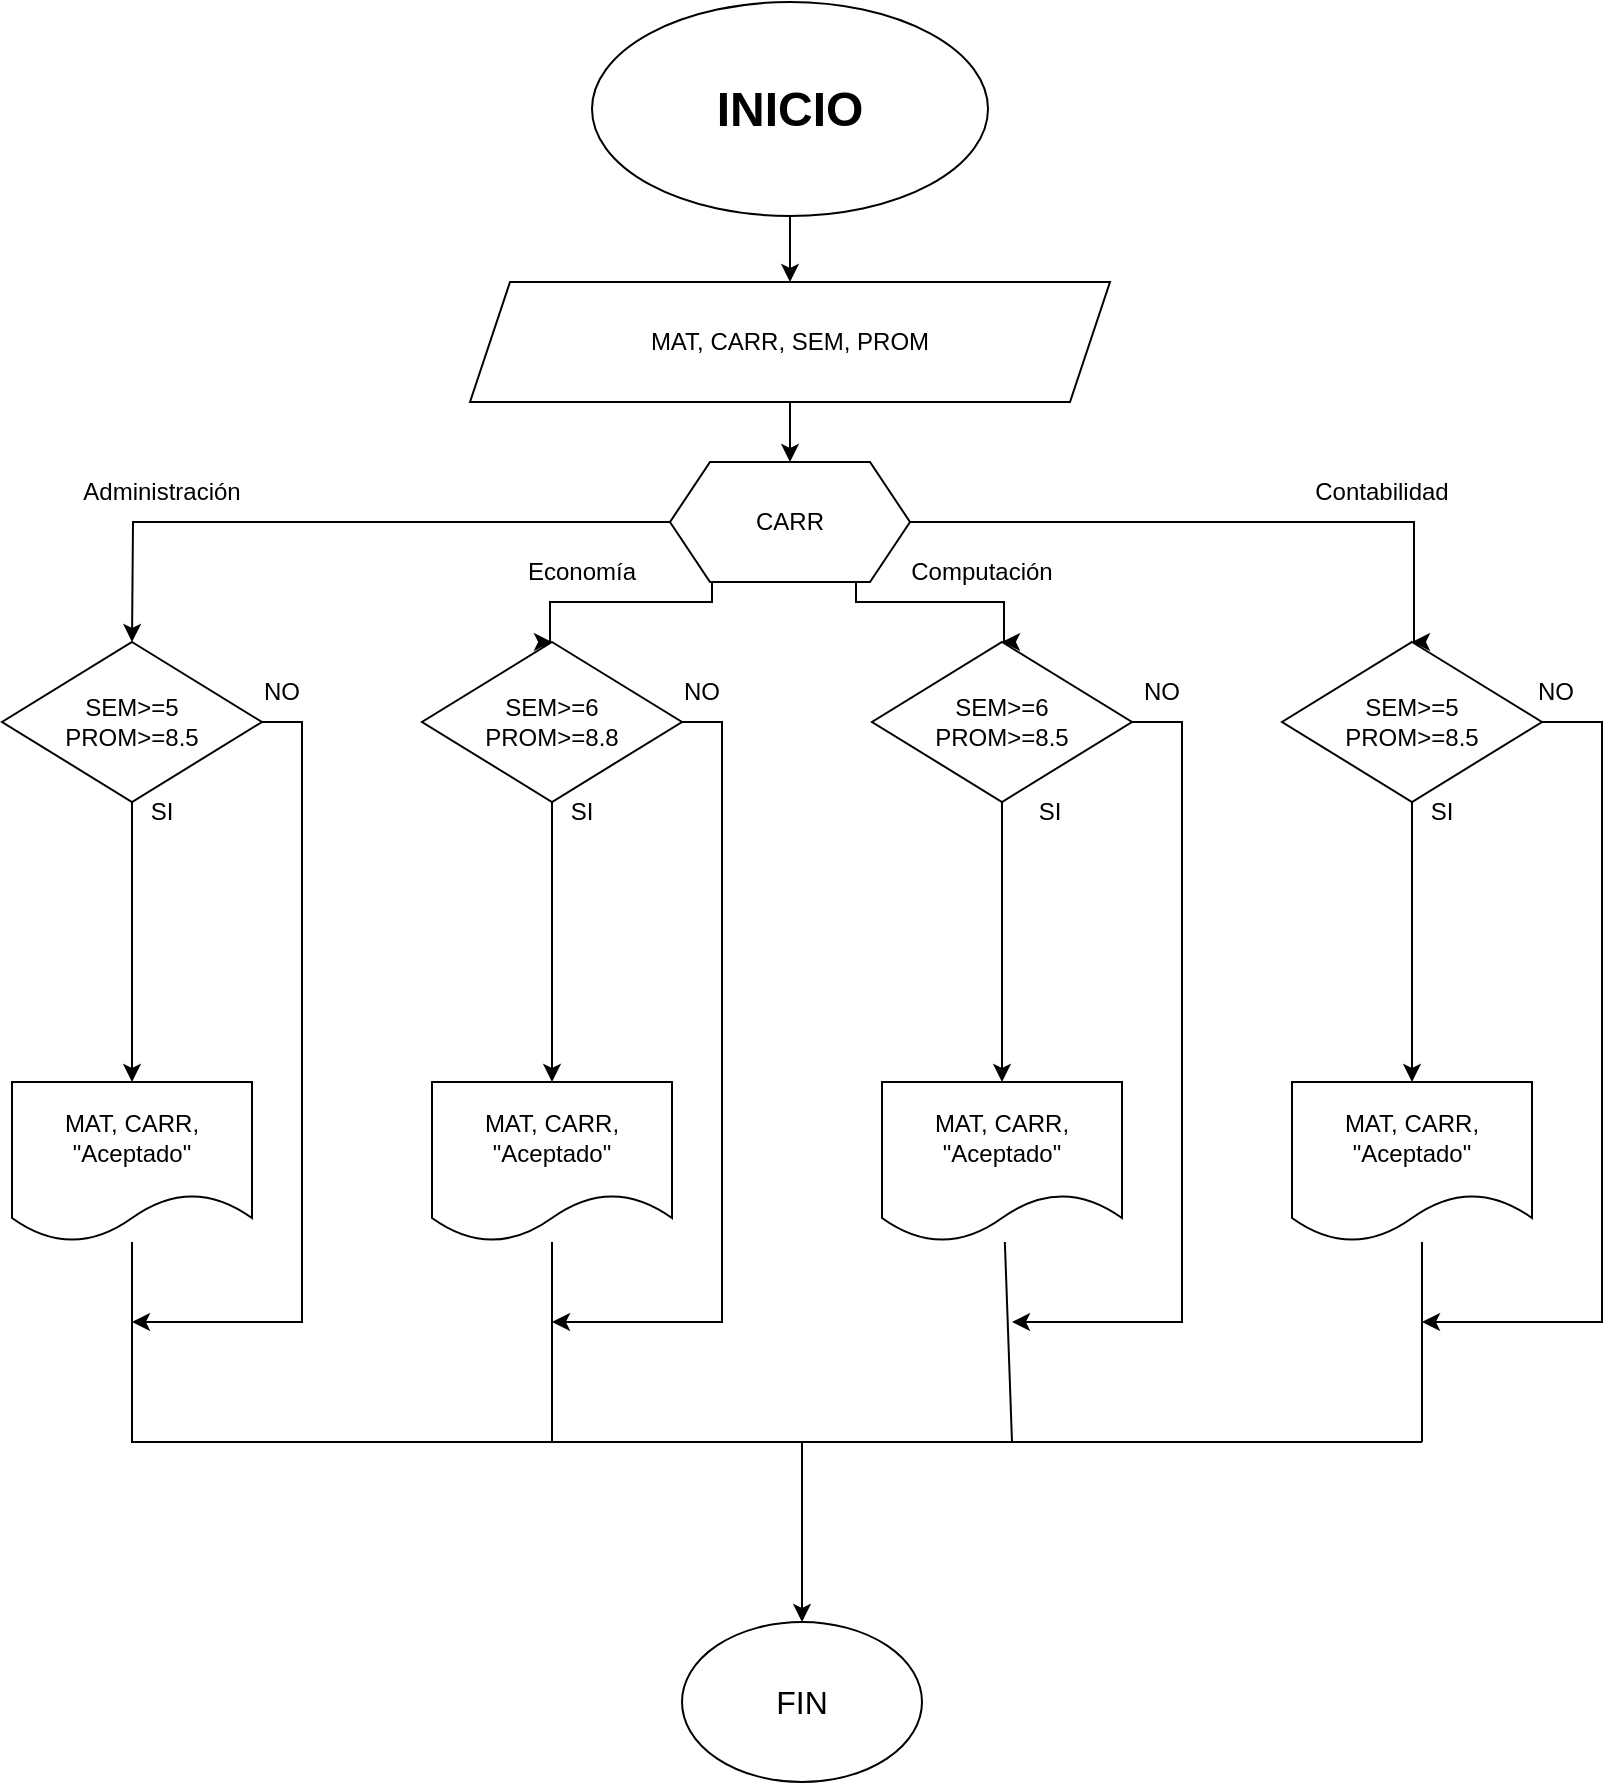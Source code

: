 <mxfile version="24.2.5" type="github">
  <diagram name="Página-1" id="yS_eAP_OSwiDUUU2f3c4">
    <mxGraphModel dx="996" dy="581" grid="1" gridSize="10" guides="1" tooltips="1" connect="1" arrows="1" fold="1" page="1" pageScale="1" pageWidth="827" pageHeight="1169" math="0" shadow="0">
      <root>
        <mxCell id="0" />
        <mxCell id="1" parent="0" />
        <mxCell id="mtXjC4J_1zDrILZFaTXk-8" value="" style="edgeStyle=orthogonalEdgeStyle;rounded=0;orthogonalLoop=1;jettySize=auto;html=1;" edge="1" parent="1" source="mtXjC4J_1zDrILZFaTXk-2" target="mtXjC4J_1zDrILZFaTXk-7">
          <mxGeometry relative="1" as="geometry" />
        </mxCell>
        <mxCell id="mtXjC4J_1zDrILZFaTXk-2" value="&lt;h1&gt;INICIO&lt;/h1&gt;" style="ellipse;whiteSpace=wrap;html=1;" vertex="1" parent="1">
          <mxGeometry x="315" y="10" width="198" height="107" as="geometry" />
        </mxCell>
        <mxCell id="mtXjC4J_1zDrILZFaTXk-13" value="" style="edgeStyle=orthogonalEdgeStyle;rounded=0;orthogonalLoop=1;jettySize=auto;html=1;" edge="1" parent="1" source="mtXjC4J_1zDrILZFaTXk-7" target="mtXjC4J_1zDrILZFaTXk-12">
          <mxGeometry relative="1" as="geometry" />
        </mxCell>
        <mxCell id="mtXjC4J_1zDrILZFaTXk-7" value="MAT, CARR, SEM, PROM" style="shape=parallelogram;perimeter=parallelogramPerimeter;whiteSpace=wrap;html=1;fixedSize=1;" vertex="1" parent="1">
          <mxGeometry x="254" y="150" width="320" height="60" as="geometry" />
        </mxCell>
        <mxCell id="mtXjC4J_1zDrILZFaTXk-15" value="" style="edgeStyle=orthogonalEdgeStyle;rounded=0;orthogonalLoop=1;jettySize=auto;html=1;" edge="1" parent="1" source="mtXjC4J_1zDrILZFaTXk-12">
          <mxGeometry relative="1" as="geometry">
            <mxPoint x="725" y="330" as="targetPoint" />
            <Array as="points">
              <mxPoint x="726" y="270" />
            </Array>
          </mxGeometry>
        </mxCell>
        <mxCell id="mtXjC4J_1zDrILZFaTXk-18" value="" style="edgeStyle=orthogonalEdgeStyle;rounded=0;orthogonalLoop=1;jettySize=auto;html=1;" edge="1" parent="1" source="mtXjC4J_1zDrILZFaTXk-12">
          <mxGeometry relative="1" as="geometry">
            <mxPoint x="85" y="330" as="targetPoint" />
          </mxGeometry>
        </mxCell>
        <mxCell id="mtXjC4J_1zDrILZFaTXk-19" style="edgeStyle=orthogonalEdgeStyle;rounded=0;orthogonalLoop=1;jettySize=auto;html=1;exitX=0.175;exitY=0.983;exitDx=0;exitDy=0;exitPerimeter=0;entryX=0.5;entryY=0;entryDx=0;entryDy=0;" edge="1" parent="1" source="mtXjC4J_1zDrILZFaTXk-12">
          <mxGeometry relative="1" as="geometry">
            <mxPoint x="295" y="330" as="targetPoint" />
            <Array as="points">
              <mxPoint x="375" y="310" />
              <mxPoint x="294" y="310" />
            </Array>
          </mxGeometry>
        </mxCell>
        <mxCell id="mtXjC4J_1zDrILZFaTXk-20" style="edgeStyle=orthogonalEdgeStyle;rounded=0;orthogonalLoop=1;jettySize=auto;html=1;exitX=0.775;exitY=0.967;exitDx=0;exitDy=0;exitPerimeter=0;" edge="1" parent="1" source="mtXjC4J_1zDrILZFaTXk-12">
          <mxGeometry relative="1" as="geometry">
            <mxPoint x="520" y="330" as="targetPoint" />
            <Array as="points">
              <mxPoint x="447" y="310" />
              <mxPoint x="521" y="310" />
            </Array>
          </mxGeometry>
        </mxCell>
        <mxCell id="mtXjC4J_1zDrILZFaTXk-12" value="CARR" style="shape=hexagon;perimeter=hexagonPerimeter2;whiteSpace=wrap;html=1;fixedSize=1;" vertex="1" parent="1">
          <mxGeometry x="354" y="240" width="120" height="60" as="geometry" />
        </mxCell>
        <mxCell id="mtXjC4J_1zDrILZFaTXk-35" value="" style="edgeStyle=orthogonalEdgeStyle;rounded=0;orthogonalLoop=1;jettySize=auto;html=1;" edge="1" parent="1" source="mtXjC4J_1zDrILZFaTXk-26" target="mtXjC4J_1zDrILZFaTXk-34">
          <mxGeometry relative="1" as="geometry" />
        </mxCell>
        <mxCell id="mtXjC4J_1zDrILZFaTXk-52" style="edgeStyle=orthogonalEdgeStyle;rounded=0;orthogonalLoop=1;jettySize=auto;html=1;" edge="1" parent="1" source="mtXjC4J_1zDrILZFaTXk-26">
          <mxGeometry relative="1" as="geometry">
            <mxPoint x="85" y="670" as="targetPoint" />
            <Array as="points">
              <mxPoint x="170" y="460" />
              <mxPoint x="170" y="670" />
              <mxPoint x="161" y="670" />
            </Array>
          </mxGeometry>
        </mxCell>
        <mxCell id="mtXjC4J_1zDrILZFaTXk-26" value="SEM&amp;gt;=5&lt;div&gt;PROM&amp;gt;=8.5&lt;/div&gt;" style="rhombus;whiteSpace=wrap;html=1;rounded=0;" vertex="1" parent="1">
          <mxGeometry x="20" y="330" width="130" height="80" as="geometry" />
        </mxCell>
        <mxCell id="mtXjC4J_1zDrILZFaTXk-37" value="" style="edgeStyle=orthogonalEdgeStyle;rounded=0;orthogonalLoop=1;jettySize=auto;html=1;" edge="1" parent="1" source="mtXjC4J_1zDrILZFaTXk-28" target="mtXjC4J_1zDrILZFaTXk-36">
          <mxGeometry relative="1" as="geometry" />
        </mxCell>
        <mxCell id="mtXjC4J_1zDrILZFaTXk-51" style="edgeStyle=orthogonalEdgeStyle;rounded=0;orthogonalLoop=1;jettySize=auto;html=1;" edge="1" parent="1" source="mtXjC4J_1zDrILZFaTXk-28">
          <mxGeometry relative="1" as="geometry">
            <mxPoint x="295" y="670" as="targetPoint" />
            <Array as="points">
              <mxPoint x="380" y="460" />
              <mxPoint x="380" y="670" />
              <mxPoint x="371" y="670" />
            </Array>
          </mxGeometry>
        </mxCell>
        <mxCell id="mtXjC4J_1zDrILZFaTXk-28" value="SEM&amp;gt;=6&lt;div&gt;PROM&amp;gt;=8.8&lt;/div&gt;" style="rhombus;whiteSpace=wrap;html=1;rounded=0;" vertex="1" parent="1">
          <mxGeometry x="230" y="330" width="130" height="80" as="geometry" />
        </mxCell>
        <mxCell id="mtXjC4J_1zDrILZFaTXk-39" value="" style="edgeStyle=orthogonalEdgeStyle;rounded=0;orthogonalLoop=1;jettySize=auto;html=1;" edge="1" parent="1" source="mtXjC4J_1zDrILZFaTXk-30" target="mtXjC4J_1zDrILZFaTXk-38">
          <mxGeometry relative="1" as="geometry" />
        </mxCell>
        <mxCell id="mtXjC4J_1zDrILZFaTXk-48" style="edgeStyle=orthogonalEdgeStyle;rounded=0;orthogonalLoop=1;jettySize=auto;html=1;" edge="1" parent="1" source="mtXjC4J_1zDrILZFaTXk-30">
          <mxGeometry relative="1" as="geometry">
            <mxPoint x="525" y="670" as="targetPoint" />
            <Array as="points">
              <mxPoint x="610" y="370" />
              <mxPoint x="610" y="670" />
            </Array>
          </mxGeometry>
        </mxCell>
        <mxCell id="mtXjC4J_1zDrILZFaTXk-30" value="SEM&amp;gt;=6&lt;div&gt;PROM&amp;gt;=8.5&lt;/div&gt;" style="rhombus;whiteSpace=wrap;html=1;rounded=0;" vertex="1" parent="1">
          <mxGeometry x="455" y="330" width="130" height="80" as="geometry" />
        </mxCell>
        <mxCell id="mtXjC4J_1zDrILZFaTXk-41" value="" style="edgeStyle=orthogonalEdgeStyle;rounded=0;orthogonalLoop=1;jettySize=auto;html=1;" edge="1" parent="1" source="mtXjC4J_1zDrILZFaTXk-32" target="mtXjC4J_1zDrILZFaTXk-40">
          <mxGeometry relative="1" as="geometry" />
        </mxCell>
        <mxCell id="mtXjC4J_1zDrILZFaTXk-47" style="edgeStyle=orthogonalEdgeStyle;rounded=0;orthogonalLoop=1;jettySize=auto;html=1;" edge="1" parent="1" source="mtXjC4J_1zDrILZFaTXk-32">
          <mxGeometry relative="1" as="geometry">
            <mxPoint x="730" y="670" as="targetPoint" />
            <Array as="points">
              <mxPoint x="820" y="460" />
              <mxPoint x="820" y="670" />
              <mxPoint x="811" y="670" />
            </Array>
          </mxGeometry>
        </mxCell>
        <mxCell id="mtXjC4J_1zDrILZFaTXk-32" value="SEM&amp;gt;=5&lt;div&gt;PROM&amp;gt;=8.5&lt;/div&gt;" style="rhombus;whiteSpace=wrap;html=1;rounded=0;" vertex="1" parent="1">
          <mxGeometry x="660" y="330" width="130" height="80" as="geometry" />
        </mxCell>
        <mxCell id="mtXjC4J_1zDrILZFaTXk-42" style="edgeStyle=orthogonalEdgeStyle;rounded=0;orthogonalLoop=1;jettySize=auto;html=1;" edge="1" parent="1" source="mtXjC4J_1zDrILZFaTXk-34">
          <mxGeometry relative="1" as="geometry">
            <mxPoint x="420" y="820" as="targetPoint" />
            <Array as="points">
              <mxPoint x="85" y="730" />
              <mxPoint x="420" y="730" />
              <mxPoint x="420" y="800" />
            </Array>
          </mxGeometry>
        </mxCell>
        <mxCell id="mtXjC4J_1zDrILZFaTXk-34" value="MAT, CARR, &quot;Aceptado&quot;" style="shape=document;whiteSpace=wrap;html=1;boundedLbl=1;rounded=0;" vertex="1" parent="1">
          <mxGeometry x="25" y="550" width="120" height="80" as="geometry" />
        </mxCell>
        <mxCell id="mtXjC4J_1zDrILZFaTXk-36" value="MAT, CARR, &quot;Aceptado&quot;" style="shape=document;whiteSpace=wrap;html=1;boundedLbl=1;rounded=0;" vertex="1" parent="1">
          <mxGeometry x="235" y="550" width="120" height="80" as="geometry" />
        </mxCell>
        <mxCell id="mtXjC4J_1zDrILZFaTXk-38" value="MAT, CARR, &quot;Aceptado&quot;" style="shape=document;whiteSpace=wrap;html=1;boundedLbl=1;rounded=0;" vertex="1" parent="1">
          <mxGeometry x="460" y="550" width="120" height="80" as="geometry" />
        </mxCell>
        <mxCell id="mtXjC4J_1zDrILZFaTXk-40" value="MAT, CARR, &quot;Aceptado&quot;" style="shape=document;whiteSpace=wrap;html=1;boundedLbl=1;rounded=0;" vertex="1" parent="1">
          <mxGeometry x="665" y="550" width="120" height="80" as="geometry" />
        </mxCell>
        <mxCell id="mtXjC4J_1zDrILZFaTXk-43" value="" style="endArrow=none;html=1;rounded=0;" edge="1" parent="1" source="mtXjC4J_1zDrILZFaTXk-36">
          <mxGeometry width="50" height="50" relative="1" as="geometry">
            <mxPoint x="390" y="630" as="sourcePoint" />
            <mxPoint x="295" y="730" as="targetPoint" />
          </mxGeometry>
        </mxCell>
        <mxCell id="mtXjC4J_1zDrILZFaTXk-44" value="" style="endArrow=none;html=1;rounded=0;" edge="1" parent="1" target="mtXjC4J_1zDrILZFaTXk-38">
          <mxGeometry width="50" height="50" relative="1" as="geometry">
            <mxPoint x="525" y="730" as="sourcePoint" />
            <mxPoint x="540" y="660" as="targetPoint" />
          </mxGeometry>
        </mxCell>
        <mxCell id="mtXjC4J_1zDrILZFaTXk-45" value="" style="endArrow=none;html=1;rounded=0;" edge="1" parent="1">
          <mxGeometry width="50" height="50" relative="1" as="geometry">
            <mxPoint x="730" y="730" as="sourcePoint" />
            <mxPoint x="730" y="630" as="targetPoint" />
          </mxGeometry>
        </mxCell>
        <mxCell id="mtXjC4J_1zDrILZFaTXk-46" value="" style="endArrow=none;html=1;rounded=0;" edge="1" parent="1">
          <mxGeometry width="50" height="50" relative="1" as="geometry">
            <mxPoint x="410" y="730" as="sourcePoint" />
            <mxPoint x="730" y="730" as="targetPoint" />
          </mxGeometry>
        </mxCell>
        <mxCell id="mtXjC4J_1zDrILZFaTXk-53" value="NO" style="text;html=1;align=center;verticalAlign=middle;whiteSpace=wrap;rounded=0;" vertex="1" parent="1">
          <mxGeometry x="130" y="340" width="60" height="30" as="geometry" />
        </mxCell>
        <mxCell id="mtXjC4J_1zDrILZFaTXk-54" value="NO" style="text;html=1;align=center;verticalAlign=middle;whiteSpace=wrap;rounded=0;" vertex="1" parent="1">
          <mxGeometry x="340" y="340" width="60" height="30" as="geometry" />
        </mxCell>
        <mxCell id="mtXjC4J_1zDrILZFaTXk-55" value="SI" style="text;html=1;align=center;verticalAlign=middle;whiteSpace=wrap;rounded=0;" vertex="1" parent="1">
          <mxGeometry x="280" y="400" width="60" height="30" as="geometry" />
        </mxCell>
        <mxCell id="mtXjC4J_1zDrILZFaTXk-56" value="NO" style="text;html=1;align=center;verticalAlign=middle;whiteSpace=wrap;rounded=0;" vertex="1" parent="1">
          <mxGeometry x="570" y="340" width="60" height="30" as="geometry" />
        </mxCell>
        <mxCell id="mtXjC4J_1zDrILZFaTXk-57" value="NO" style="text;html=1;align=center;verticalAlign=middle;whiteSpace=wrap;rounded=0;" vertex="1" parent="1">
          <mxGeometry x="767" y="340" width="60" height="30" as="geometry" />
        </mxCell>
        <mxCell id="mtXjC4J_1zDrILZFaTXk-58" value="SI" style="text;html=1;align=center;verticalAlign=middle;whiteSpace=wrap;rounded=0;" vertex="1" parent="1">
          <mxGeometry x="70" y="400" width="60" height="30" as="geometry" />
        </mxCell>
        <mxCell id="mtXjC4J_1zDrILZFaTXk-59" value="SI" style="text;html=1;align=center;verticalAlign=middle;whiteSpace=wrap;rounded=0;" vertex="1" parent="1">
          <mxGeometry x="514" y="400" width="60" height="30" as="geometry" />
        </mxCell>
        <mxCell id="mtXjC4J_1zDrILZFaTXk-60" value="SI" style="text;html=1;align=center;verticalAlign=middle;whiteSpace=wrap;rounded=0;" vertex="1" parent="1">
          <mxGeometry x="710" y="400" width="60" height="30" as="geometry" />
        </mxCell>
        <mxCell id="mtXjC4J_1zDrILZFaTXk-61" value="&lt;font size=&quot;3&quot;&gt;FIN&lt;/font&gt;" style="ellipse;whiteSpace=wrap;html=1;" vertex="1" parent="1">
          <mxGeometry x="360" y="820" width="120" height="80" as="geometry" />
        </mxCell>
        <mxCell id="mtXjC4J_1zDrILZFaTXk-62" value="Administración" style="text;html=1;align=center;verticalAlign=middle;whiteSpace=wrap;rounded=0;" vertex="1" parent="1">
          <mxGeometry x="70" y="240" width="60" height="30" as="geometry" />
        </mxCell>
        <mxCell id="mtXjC4J_1zDrILZFaTXk-63" value="Economía" style="text;html=1;align=center;verticalAlign=middle;whiteSpace=wrap;rounded=0;" vertex="1" parent="1">
          <mxGeometry x="280" y="280" width="60" height="30" as="geometry" />
        </mxCell>
        <mxCell id="mtXjC4J_1zDrILZFaTXk-64" value="Computación" style="text;html=1;align=center;verticalAlign=middle;whiteSpace=wrap;rounded=0;" vertex="1" parent="1">
          <mxGeometry x="480" y="280" width="60" height="30" as="geometry" />
        </mxCell>
        <mxCell id="mtXjC4J_1zDrILZFaTXk-65" value="Contabilidad" style="text;html=1;align=center;verticalAlign=middle;whiteSpace=wrap;rounded=0;" vertex="1" parent="1">
          <mxGeometry x="680" y="240" width="60" height="30" as="geometry" />
        </mxCell>
      </root>
    </mxGraphModel>
  </diagram>
</mxfile>

